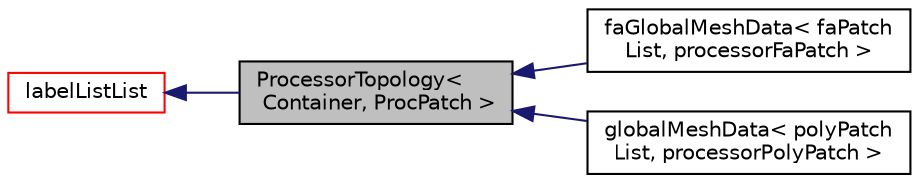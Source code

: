 digraph "ProcessorTopology&lt; Container, ProcPatch &gt;"
{
  bgcolor="transparent";
  edge [fontname="Helvetica",fontsize="10",labelfontname="Helvetica",labelfontsize="10"];
  node [fontname="Helvetica",fontsize="10",shape=record];
  rankdir="LR";
  Node1 [label="ProcessorTopology\<\l Container, ProcPatch \>",height=0.2,width=0.4,color="black", fillcolor="grey75", style="filled" fontcolor="black"];
  Node2 -> Node1 [dir="back",color="midnightblue",fontsize="10",style="solid",fontname="Helvetica"];
  Node2 [label="labelListList",height=0.2,width=0.4,color="red",URL="$classFoam_1_1List.html"];
  Node1 -> Node3 [dir="back",color="midnightblue",fontsize="10",style="solid",fontname="Helvetica"];
  Node3 [label="faGlobalMeshData\< faPatch\lList, processorFaPatch \>",height=0.2,width=0.4,color="black",URL="$classFoam_1_1faGlobalMeshData.html",tooltip="Various mesh related information for a parallel run. "];
  Node1 -> Node4 [dir="back",color="midnightblue",fontsize="10",style="solid",fontname="Helvetica"];
  Node4 [label="globalMeshData\< polyPatch\lList, processorPolyPatch \>",height=0.2,width=0.4,color="black",URL="$classFoam_1_1globalMeshData.html",tooltip="Various mesh related information for a parallel run. Upon construction, constructs all info using par..."];
}
